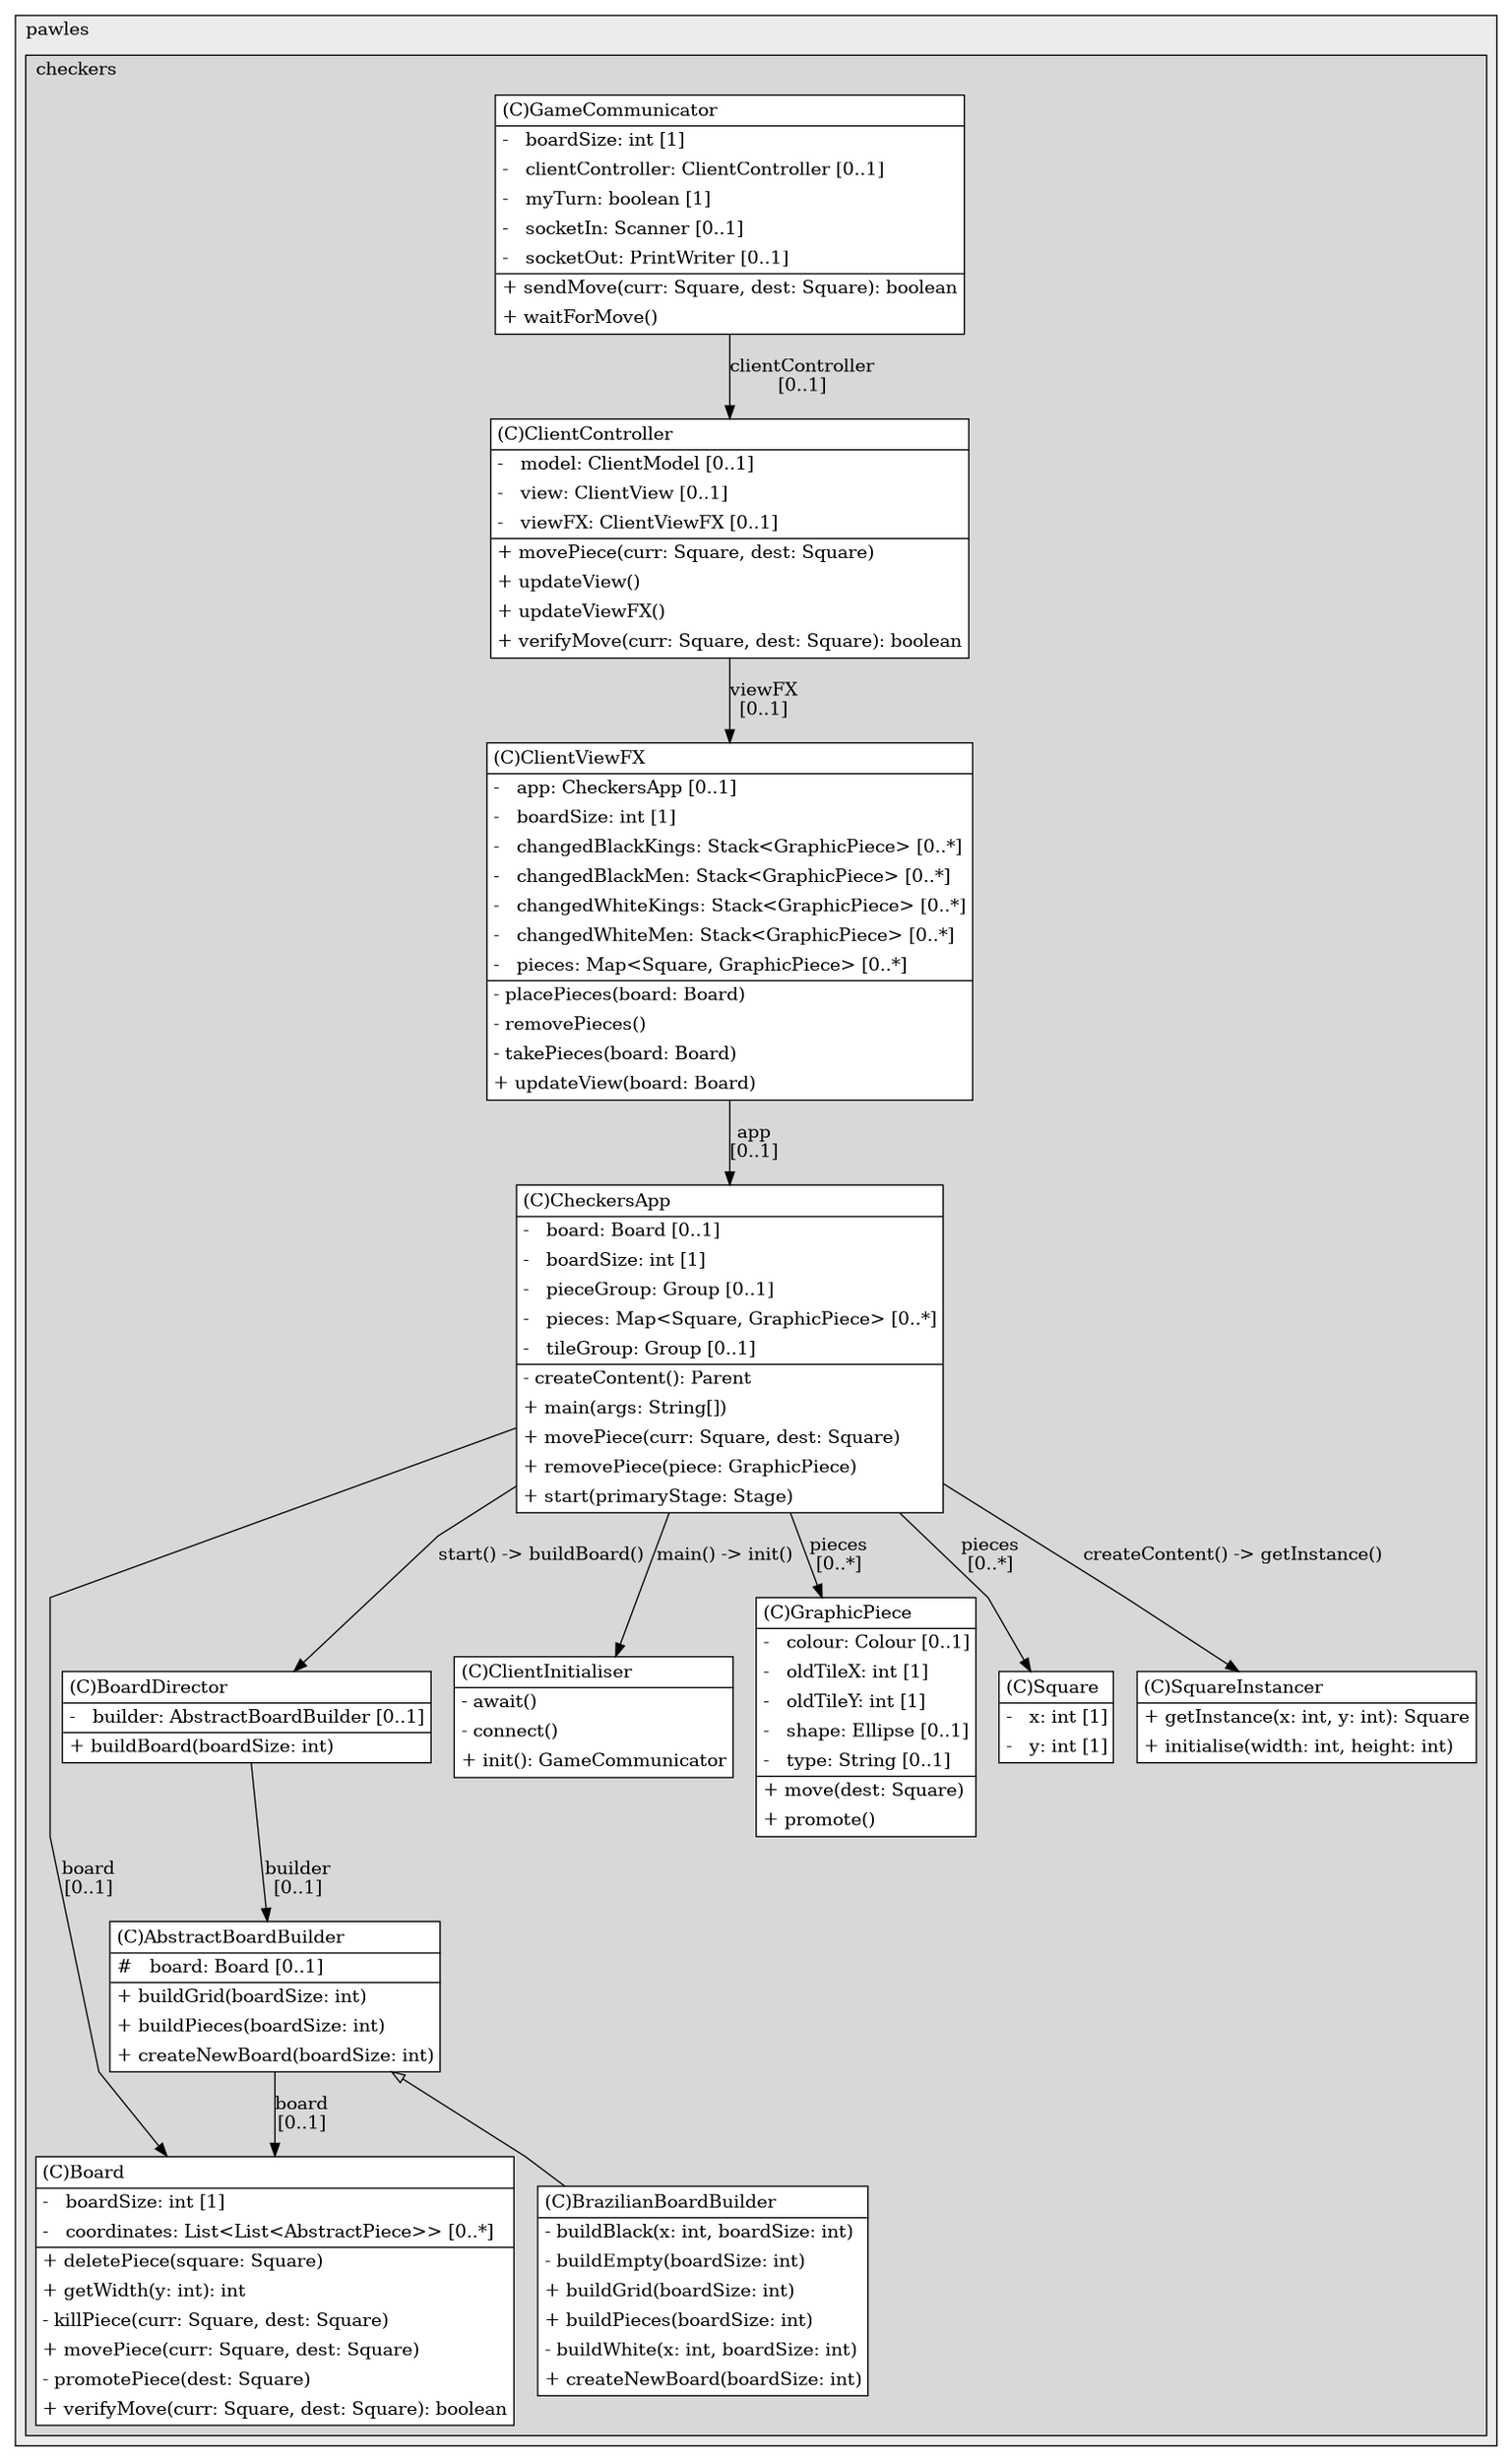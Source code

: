 @startuml

/' diagram meta data start
config=StructureConfiguration;
{
  "projectClassification": {
    "searchMode": "OpenProject", // OpenProject, AllProjects
    "includedProjects": "",
    "pathEndKeywords": "*.impl",
    "isClientPath": "",
    "isClientName": "",
    "isTestPath": "",
    "isTestName": "",
    "isMappingPath": "",
    "isMappingName": "",
    "isDataAccessPath": "",
    "isDataAccessName": "",
    "isDataStructurePath": "",
    "isDataStructureName": "",
    "isInterfaceStructuresPath": "",
    "isInterfaceStructuresName": "",
    "isEntryPointPath": "",
    "isEntryPointName": "",
    "treatFinalFieldsAsMandatory": false
  },
  "graphRestriction": {
    "classPackageExcludeFilter": "",
    "classPackageIncludeFilter": "",
    "classNameExcludeFilter": "",
    "classNameIncludeFilter": "",
    "methodNameExcludeFilter": "",
    "methodNameIncludeFilter": "",
    "removeByInheritance": "", // inheritance/annotation based filtering is done in a second step
    "removeByAnnotation": "",
    "removeByClassPackage": "", // cleanup the graph after inheritance/annotation based filtering is done
    "removeByClassName": "",
    "cutMappings": false,
    "cutEnum": true,
    "cutTests": true,
    "cutClient": true,
    "cutDataAccess": true,
    "cutInterfaceStructures": true,
    "cutDataStructures": true,
    "cutGetterAndSetter": true,
    "cutConstructors": true
  },
  "graphTraversal": {
    "forwardDepth": 3,
    "backwardDepth": 3,
    "classPackageExcludeFilter": "",
    "classPackageIncludeFilter": "",
    "classNameExcludeFilter": "",
    "classNameIncludeFilter": "",
    "methodNameExcludeFilter": "",
    "methodNameIncludeFilter": "",
    "hideMappings": false,
    "hideDataStructures": false,
    "hidePrivateMethods": true,
    "hideInterfaceCalls": true, // indirection: implementation -> interface (is hidden) -> implementation
    "onlyShowApplicationEntryPoints": false, // root node is included
    "useMethodCallsForStructureDiagram": "ForwardOnly" // ForwardOnly, BothDirections, No
  },
  "details": {
    "aggregation": "GroupByClass", // ByClass, GroupByClass, None
    "showClassGenericTypes": true,
    "showMethods": true,
    "showMethodParameterNames": true,
    "showMethodParameterTypes": true,
    "showMethodReturnType": true,
    "showPackageLevels": 2,
    "showDetailedClassStructure": true
  },
  "rootClass": "org.pawles.checkers.checkers.CheckersApp",
  "extensionCallbackMethod": "" // qualified.class.name#methodName - signature: public static String method(String)
}
diagram meta data end '/



digraph g {
    rankdir="TB"
    splines=polyline
    

'nodes 
subgraph cluster_995268684 { 
   	label=pawles
	labeljust=l
	fillcolor="#ececec"
	style=filled
   
   subgraph cluster_2114002008 { 
   	label=checkers
	labeljust=l
	fillcolor="#d8d8d8"
	style=filled
   
   AbstractBoardBuilder2074455057[
	label=<<TABLE BORDER="1" CELLBORDER="0" CELLPADDING="4" CELLSPACING="0">
<TR><TD ALIGN="LEFT" >(C)AbstractBoardBuilder</TD></TR>
<HR/>
<TR><TD ALIGN="LEFT" >#   board: Board [0..1]</TD></TR>
<HR/>
<TR><TD ALIGN="LEFT" >+ buildGrid(boardSize: int)</TD></TR>
<TR><TD ALIGN="LEFT" >+ buildPieces(boardSize: int)</TD></TR>
<TR><TD ALIGN="LEFT" >+ createNewBoard(boardSize: int)</TD></TR>
</TABLE>>
	style=filled
	margin=0
	shape=plaintext
	fillcolor="#FFFFFF"
];

Board858191756[
	label=<<TABLE BORDER="1" CELLBORDER="0" CELLPADDING="4" CELLSPACING="0">
<TR><TD ALIGN="LEFT" >(C)Board</TD></TR>
<HR/>
<TR><TD ALIGN="LEFT" >-   boardSize: int [1]</TD></TR>
<TR><TD ALIGN="LEFT" >-   coordinates: List&lt;List&lt;AbstractPiece&gt;&gt; [0..*]</TD></TR>
<HR/>
<TR><TD ALIGN="LEFT" >+ deletePiece(square: Square)</TD></TR>
<TR><TD ALIGN="LEFT" >+ getWidth(y: int): int</TD></TR>
<TR><TD ALIGN="LEFT" >- killPiece(curr: Square, dest: Square)</TD></TR>
<TR><TD ALIGN="LEFT" >+ movePiece(curr: Square, dest: Square)</TD></TR>
<TR><TD ALIGN="LEFT" >- promotePiece(dest: Square)</TD></TR>
<TR><TD ALIGN="LEFT" >+ verifyMove(curr: Square, dest: Square): boolean</TD></TR>
</TABLE>>
	style=filled
	margin=0
	shape=plaintext
	fillcolor="#FFFFFF"
];

BoardDirector2074455057[
	label=<<TABLE BORDER="1" CELLBORDER="0" CELLPADDING="4" CELLSPACING="0">
<TR><TD ALIGN="LEFT" >(C)BoardDirector</TD></TR>
<HR/>
<TR><TD ALIGN="LEFT" >-   builder: AbstractBoardBuilder [0..1]</TD></TR>
<HR/>
<TR><TD ALIGN="LEFT" >+ buildBoard(boardSize: int)</TD></TR>
</TABLE>>
	style=filled
	margin=0
	shape=plaintext
	fillcolor="#FFFFFF"
];

BrazilianBoardBuilder2074455057[
	label=<<TABLE BORDER="1" CELLBORDER="0" CELLPADDING="4" CELLSPACING="0">
<TR><TD ALIGN="LEFT" >(C)BrazilianBoardBuilder</TD></TR>
<HR/>
<TR><TD ALIGN="LEFT" >- buildBlack(x: int, boardSize: int)</TD></TR>
<TR><TD ALIGN="LEFT" >- buildEmpty(boardSize: int)</TD></TR>
<TR><TD ALIGN="LEFT" >+ buildGrid(boardSize: int)</TD></TR>
<TR><TD ALIGN="LEFT" >+ buildPieces(boardSize: int)</TD></TR>
<TR><TD ALIGN="LEFT" >- buildWhite(x: int, boardSize: int)</TD></TR>
<TR><TD ALIGN="LEFT" >+ createNewBoard(boardSize: int)</TD></TR>
</TABLE>>
	style=filled
	margin=0
	shape=plaintext
	fillcolor="#FFFFFF"
];

CheckersApp612257790[
	label=<<TABLE BORDER="1" CELLBORDER="0" CELLPADDING="4" CELLSPACING="0">
<TR><TD ALIGN="LEFT" >(C)CheckersApp</TD></TR>
<HR/>
<TR><TD ALIGN="LEFT" >-   board: Board [0..1]</TD></TR>
<TR><TD ALIGN="LEFT" >-   boardSize: int [1]</TD></TR>
<TR><TD ALIGN="LEFT" >-   pieceGroup: Group [0..1]</TD></TR>
<TR><TD ALIGN="LEFT" >-   pieces: Map&lt;Square, GraphicPiece&gt; [0..*]</TD></TR>
<TR><TD ALIGN="LEFT" >-   tileGroup: Group [0..1]</TD></TR>
<HR/>
<TR><TD ALIGN="LEFT" >- createContent(): Parent</TD></TR>
<TR><TD ALIGN="LEFT" >+ main(args: String[])</TD></TR>
<TR><TD ALIGN="LEFT" >+ movePiece(curr: Square, dest: Square)</TD></TR>
<TR><TD ALIGN="LEFT" >+ removePiece(piece: GraphicPiece)</TD></TR>
<TR><TD ALIGN="LEFT" >+ start(primaryStage: Stage)</TD></TR>
</TABLE>>
	style=filled
	margin=0
	shape=plaintext
	fillcolor="#FFFFFF"
];

ClientController639122325[
	label=<<TABLE BORDER="1" CELLBORDER="0" CELLPADDING="4" CELLSPACING="0">
<TR><TD ALIGN="LEFT" >(C)ClientController</TD></TR>
<HR/>
<TR><TD ALIGN="LEFT" >-   model: ClientModel [0..1]</TD></TR>
<TR><TD ALIGN="LEFT" >-   view: ClientView [0..1]</TD></TR>
<TR><TD ALIGN="LEFT" >-   viewFX: ClientViewFX [0..1]</TD></TR>
<HR/>
<TR><TD ALIGN="LEFT" >+ movePiece(curr: Square, dest: Square)</TD></TR>
<TR><TD ALIGN="LEFT" >+ updateView()</TD></TR>
<TR><TD ALIGN="LEFT" >+ updateViewFX()</TD></TR>
<TR><TD ALIGN="LEFT" >+ verifyMove(curr: Square, dest: Square): boolean</TD></TR>
</TABLE>>
	style=filled
	margin=0
	shape=plaintext
	fillcolor="#FFFFFF"
];

ClientInitialiser639122325[
	label=<<TABLE BORDER="1" CELLBORDER="0" CELLPADDING="4" CELLSPACING="0">
<TR><TD ALIGN="LEFT" >(C)ClientInitialiser</TD></TR>
<HR/>
<TR><TD ALIGN="LEFT" >- await()</TD></TR>
<TR><TD ALIGN="LEFT" >- connect()</TD></TR>
<TR><TD ALIGN="LEFT" >+ init(): GameCommunicator</TD></TR>
</TABLE>>
	style=filled
	margin=0
	shape=plaintext
	fillcolor="#FFFFFF"
];

ClientViewFX612257790[
	label=<<TABLE BORDER="1" CELLBORDER="0" CELLPADDING="4" CELLSPACING="0">
<TR><TD ALIGN="LEFT" >(C)ClientViewFX</TD></TR>
<HR/>
<TR><TD ALIGN="LEFT" >-   app: CheckersApp [0..1]</TD></TR>
<TR><TD ALIGN="LEFT" >-   boardSize: int [1]</TD></TR>
<TR><TD ALIGN="LEFT" >-   changedBlackKings: Stack&lt;GraphicPiece&gt; [0..*]</TD></TR>
<TR><TD ALIGN="LEFT" >-   changedBlackMen: Stack&lt;GraphicPiece&gt; [0..*]</TD></TR>
<TR><TD ALIGN="LEFT" >-   changedWhiteKings: Stack&lt;GraphicPiece&gt; [0..*]</TD></TR>
<TR><TD ALIGN="LEFT" >-   changedWhiteMen: Stack&lt;GraphicPiece&gt; [0..*]</TD></TR>
<TR><TD ALIGN="LEFT" >-   pieces: Map&lt;Square, GraphicPiece&gt; [0..*]</TD></TR>
<HR/>
<TR><TD ALIGN="LEFT" >- placePieces(board: Board)</TD></TR>
<TR><TD ALIGN="LEFT" >- removePieces()</TD></TR>
<TR><TD ALIGN="LEFT" >- takePieces(board: Board)</TD></TR>
<TR><TD ALIGN="LEFT" >+ updateView(board: Board)</TD></TR>
</TABLE>>
	style=filled
	margin=0
	shape=plaintext
	fillcolor="#FFFFFF"
];

GameCommunicator639122325[
	label=<<TABLE BORDER="1" CELLBORDER="0" CELLPADDING="4" CELLSPACING="0">
<TR><TD ALIGN="LEFT" >(C)GameCommunicator</TD></TR>
<HR/>
<TR><TD ALIGN="LEFT" >-   boardSize: int [1]</TD></TR>
<TR><TD ALIGN="LEFT" >-   clientController: ClientController [0..1]</TD></TR>
<TR><TD ALIGN="LEFT" >-   myTurn: boolean [1]</TD></TR>
<TR><TD ALIGN="LEFT" >-   socketIn: Scanner [0..1]</TD></TR>
<TR><TD ALIGN="LEFT" >-   socketOut: PrintWriter [0..1]</TD></TR>
<HR/>
<TR><TD ALIGN="LEFT" >+ sendMove(curr: Square, dest: Square): boolean</TD></TR>
<TR><TD ALIGN="LEFT" >+ waitForMove()</TD></TR>
</TABLE>>
	style=filled
	margin=0
	shape=plaintext
	fillcolor="#FFFFFF"
];

GraphicPiece612257790[
	label=<<TABLE BORDER="1" CELLBORDER="0" CELLPADDING="4" CELLSPACING="0">
<TR><TD ALIGN="LEFT" >(C)GraphicPiece</TD></TR>
<HR/>
<TR><TD ALIGN="LEFT" >-   colour: Colour [0..1]</TD></TR>
<TR><TD ALIGN="LEFT" >-   oldTileX: int [1]</TD></TR>
<TR><TD ALIGN="LEFT" >-   oldTileY: int [1]</TD></TR>
<TR><TD ALIGN="LEFT" >-   shape: Ellipse [0..1]</TD></TR>
<TR><TD ALIGN="LEFT" >-   type: String [0..1]</TD></TR>
<HR/>
<TR><TD ALIGN="LEFT" >+ move(dest: Square)</TD></TR>
<TR><TD ALIGN="LEFT" >+ promote()</TD></TR>
</TABLE>>
	style=filled
	margin=0
	shape=plaintext
	fillcolor="#FFFFFF"
];

Square858191756[
	label=<<TABLE BORDER="1" CELLBORDER="0" CELLPADDING="4" CELLSPACING="0">
<TR><TD ALIGN="LEFT" >(C)Square</TD></TR>
<HR/>
<TR><TD ALIGN="LEFT" >-   x: int [1]</TD></TR>
<TR><TD ALIGN="LEFT" >-   y: int [1]</TD></TR>
</TABLE>>
	style=filled
	margin=0
	shape=plaintext
	fillcolor="#FFFFFF"
];

SquareInstancer858191756[
	label=<<TABLE BORDER="1" CELLBORDER="0" CELLPADDING="4" CELLSPACING="0">
<TR><TD ALIGN="LEFT" >(C)SquareInstancer</TD></TR>
<HR/>
<TR><TD ALIGN="LEFT" >+ getInstance(x: int, y: int): Square</TD></TR>
<TR><TD ALIGN="LEFT" >+ initialise(width: int, height: int)</TD></TR>
</TABLE>>
	style=filled
	margin=0
	shape=plaintext
	fillcolor="#FFFFFF"
];
} 
} 

'edges    
AbstractBoardBuilder2074455057 -> Board858191756[label="board
[0..1]"];
AbstractBoardBuilder2074455057 -> BrazilianBoardBuilder2074455057[arrowhead=none, arrowtail=empty, dir=both];
BoardDirector2074455057 -> AbstractBoardBuilder2074455057[label="builder
[0..1]"];
CheckersApp612257790 -> Board858191756[label="board
[0..1]"];
CheckersApp612257790 -> BoardDirector2074455057[label="start() -> buildBoard()"];
CheckersApp612257790 -> ClientInitialiser639122325[label="main() -> init()"];
CheckersApp612257790 -> GraphicPiece612257790[label="pieces
[0..*]"];
CheckersApp612257790 -> Square858191756[label="pieces
[0..*]"];
CheckersApp612257790 -> SquareInstancer858191756[label="createContent() -> getInstance()"];
ClientController639122325 -> ClientViewFX612257790[label="viewFX
[0..1]"];
ClientViewFX612257790 -> CheckersApp612257790[label="app
[0..1]"];
GameCommunicator639122325 -> ClientController639122325[label="clientController
[0..1]"];
    
}
@enduml